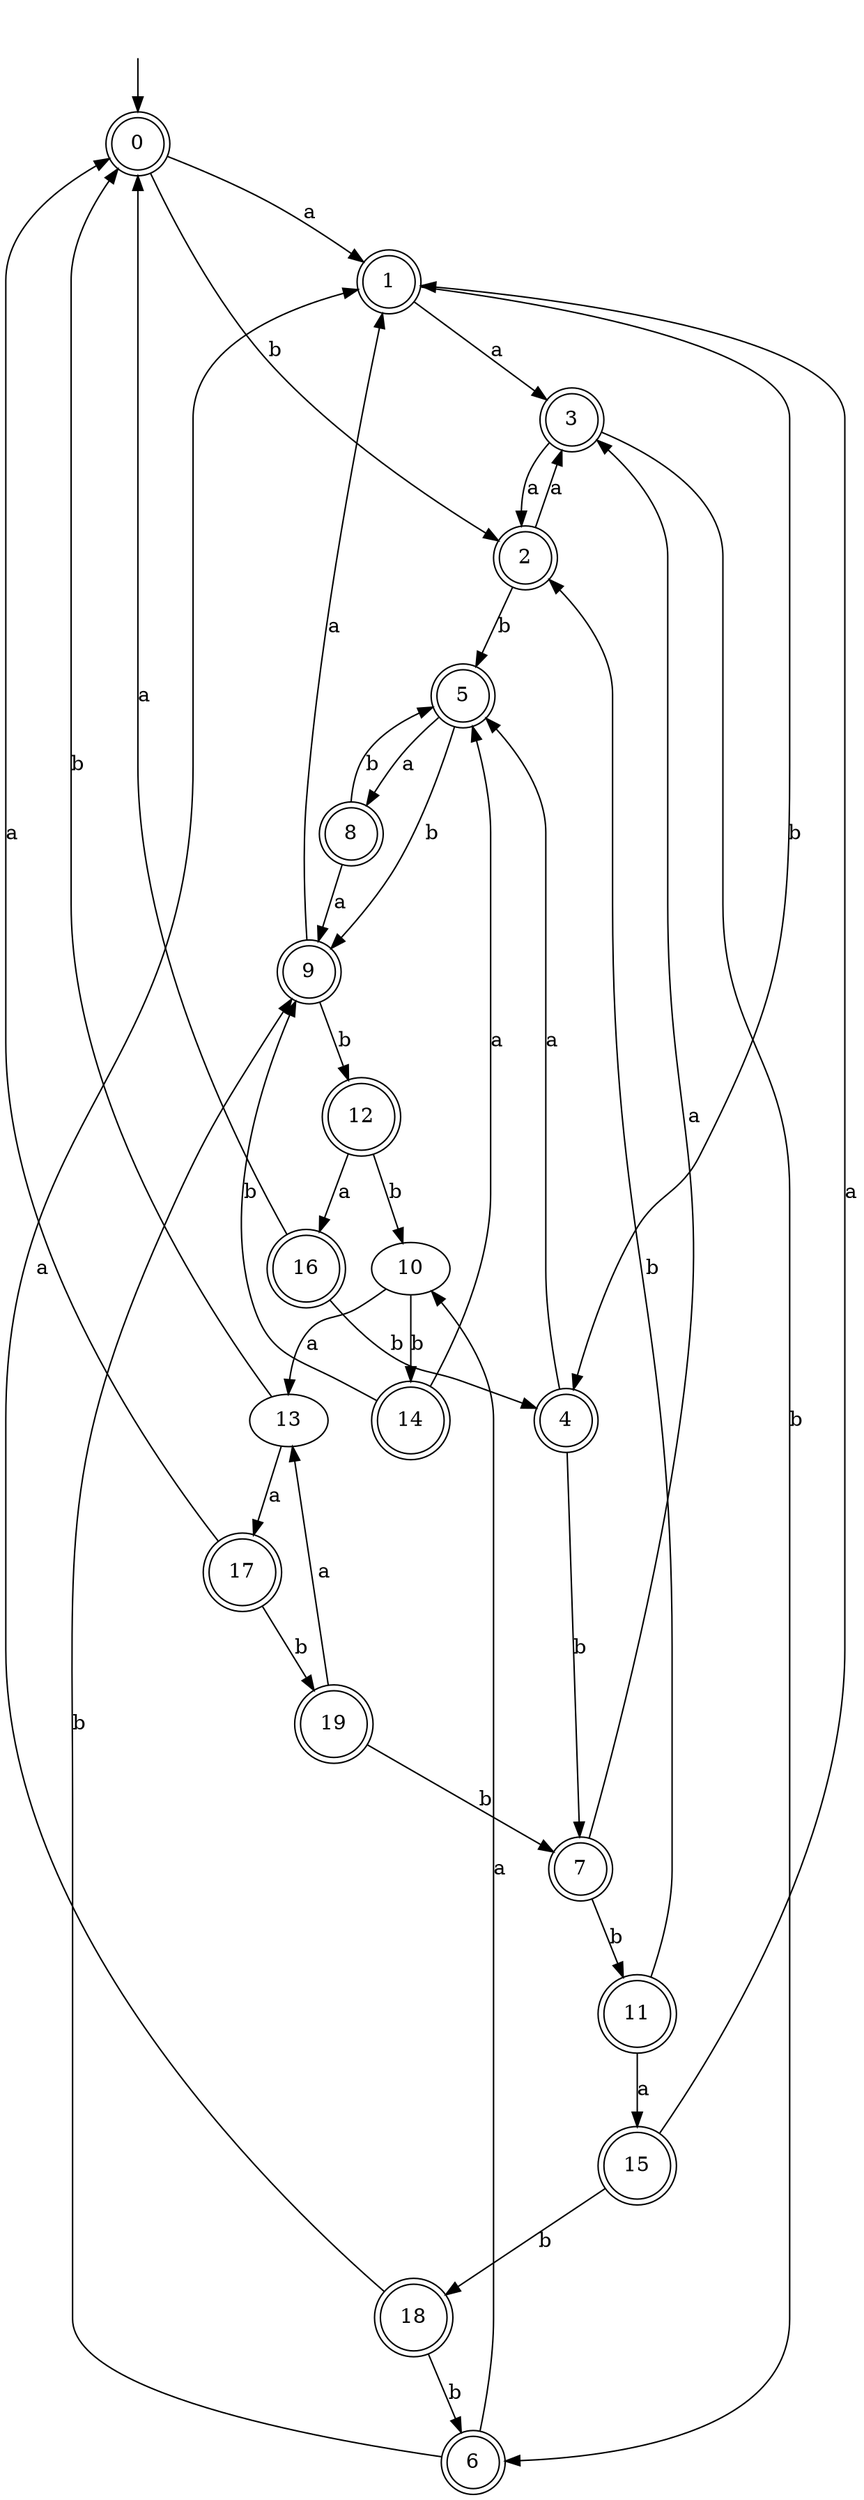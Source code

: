 digraph RandomDFA {
  __start0 [label="", shape=none];
  __start0 -> 0 [label=""];
  0 [shape=circle] [shape=doublecircle]
  0 -> 1 [label="a"]
  0 -> 2 [label="b"]
  1 [shape=doublecircle]
  1 -> 3 [label="a"]
  1 -> 4 [label="b"]
  2 [shape=doublecircle]
  2 -> 3 [label="a"]
  2 -> 5 [label="b"]
  3 [shape=doublecircle]
  3 -> 2 [label="a"]
  3 -> 6 [label="b"]
  4 [shape=doublecircle]
  4 -> 5 [label="a"]
  4 -> 7 [label="b"]
  5 [shape=doublecircle]
  5 -> 8 [label="a"]
  5 -> 9 [label="b"]
  6 [shape=doublecircle]
  6 -> 10 [label="a"]
  6 -> 9 [label="b"]
  7 [shape=doublecircle]
  7 -> 3 [label="a"]
  7 -> 11 [label="b"]
  8 [shape=doublecircle]
  8 -> 9 [label="a"]
  8 -> 5 [label="b"]
  9 [shape=doublecircle]
  9 -> 1 [label="a"]
  9 -> 12 [label="b"]
  10
  10 -> 13 [label="a"]
  10 -> 14 [label="b"]
  11 [shape=doublecircle]
  11 -> 15 [label="a"]
  11 -> 2 [label="b"]
  12 [shape=doublecircle]
  12 -> 16 [label="a"]
  12 -> 10 [label="b"]
  13
  13 -> 17 [label="a"]
  13 -> 0 [label="b"]
  14 [shape=doublecircle]
  14 -> 5 [label="a"]
  14 -> 9 [label="b"]
  15 [shape=doublecircle]
  15 -> 1 [label="a"]
  15 -> 18 [label="b"]
  16 [shape=doublecircle]
  16 -> 0 [label="a"]
  16 -> 4 [label="b"]
  17 [shape=doublecircle]
  17 -> 0 [label="a"]
  17 -> 19 [label="b"]
  18 [shape=doublecircle]
  18 -> 1 [label="a"]
  18 -> 6 [label="b"]
  19 [shape=doublecircle]
  19 -> 13 [label="a"]
  19 -> 7 [label="b"]
}
